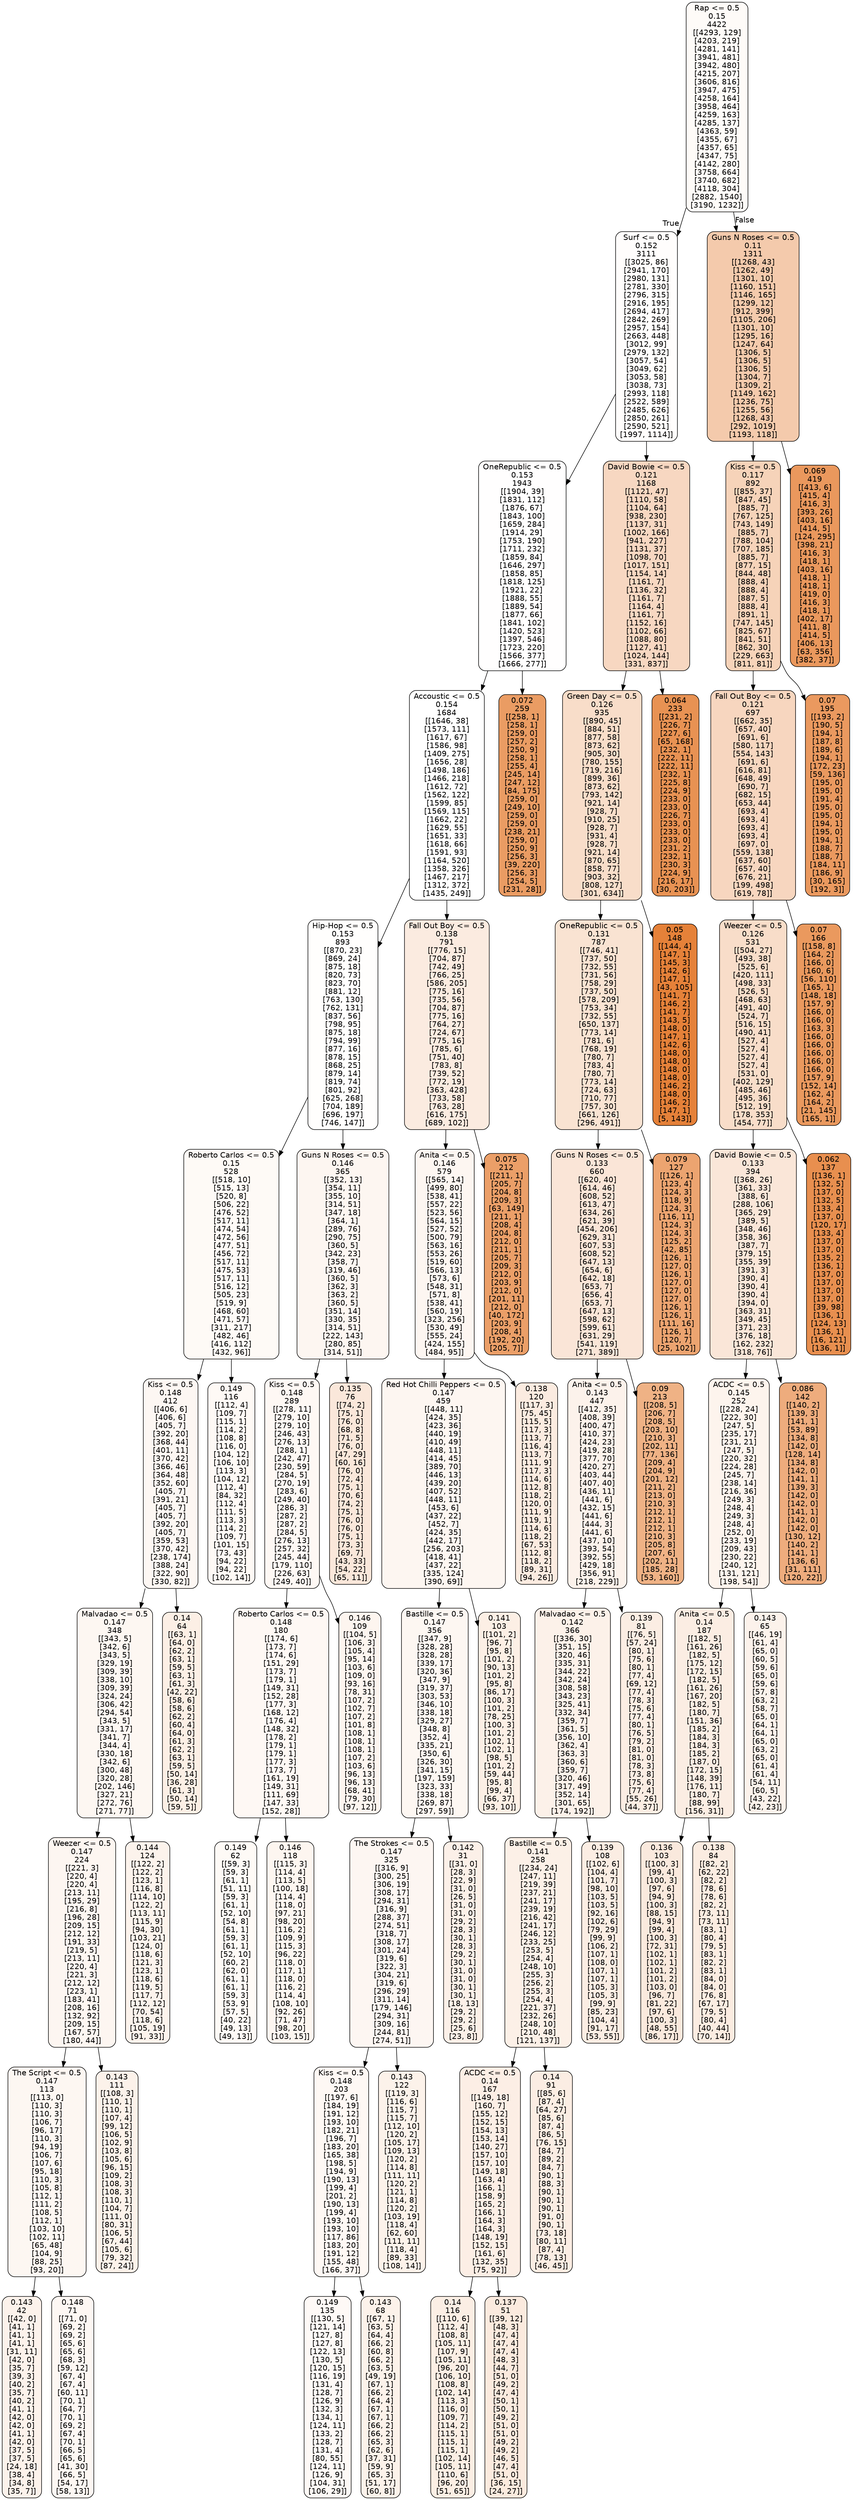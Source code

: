 digraph Tree {
node [shape=box, style="filled, rounded", color="black", fontname="helvetica"] ;
edge [fontname="helvetica"] ;
0 [label="Rap <= 0.5\n0.15\n4422\n[[4293, 129]\n[4203, 219]\n[4281, 141]\n[3941, 481]\n[3942, 480]\n[4215, 207]\n[3606, 816]\n[3947, 475]\n[4258, 164]\n[3958, 464]\n[4259, 163]\n[4285, 137]\n[4363, 59]\n[4355, 67]\n[4357, 65]\n[4347, 75]\n[4142, 280]\n[3758, 664]\n[3740, 682]\n[4118, 304]\n[2882, 1540]\n[3190, 1232]]", fillcolor="#fefbf8"] ;
1 [label="Surf <= 0.5\n0.152\n3111\n[[3025, 86]\n[2941, 170]\n[2980, 131]\n[2781, 330]\n[2796, 315]\n[2916, 195]\n[2694, 417]\n[2842, 269]\n[2957, 154]\n[2663, 448]\n[3012, 99]\n[2979, 132]\n[3057, 54]\n[3049, 62]\n[3053, 58]\n[3038, 73]\n[2993, 118]\n[2522, 589]\n[2485, 626]\n[2850, 261]\n[2590, 521]\n[1997, 1114]]", fillcolor="#fffdfc"] ;
0 -> 1 [labeldistance=2.5, labelangle=45, headlabel="True"] ;
2 [label="OneRepublic <= 0.5\n0.153\n1943\n[[1904, 39]\n[1831, 112]\n[1876, 67]\n[1843, 100]\n[1659, 284]\n[1914, 29]\n[1753, 190]\n[1711, 232]\n[1859, 84]\n[1646, 297]\n[1858, 85]\n[1818, 125]\n[1921, 22]\n[1888, 55]\n[1889, 54]\n[1877, 66]\n[1841, 102]\n[1420, 523]\n[1397, 546]\n[1723, 220]\n[1566, 377]\n[1666, 277]]", fillcolor="#fffefe"] ;
1 -> 2 ;
3 [label="Accoustic <= 0.5\n0.154\n1684\n[[1646, 38]\n[1573, 111]\n[1617, 67]\n[1586, 98]\n[1409, 275]\n[1656, 28]\n[1498, 186]\n[1466, 218]\n[1612, 72]\n[1562, 122]\n[1599, 85]\n[1569, 115]\n[1662, 22]\n[1629, 55]\n[1651, 33]\n[1618, 66]\n[1591, 93]\n[1164, 520]\n[1358, 326]\n[1467, 217]\n[1312, 372]\n[1435, 249]]", fillcolor="#ffffff"] ;
2 -> 3 ;
4 [label="Hip-Hop <= 0.5\n0.153\n893\n[[870, 23]\n[869, 24]\n[875, 18]\n[820, 73]\n[823, 70]\n[881, 12]\n[763, 130]\n[762, 131]\n[837, 56]\n[798, 95]\n[875, 18]\n[794, 99]\n[877, 16]\n[878, 15]\n[868, 25]\n[879, 14]\n[819, 74]\n[801, 92]\n[625, 268]\n[704, 189]\n[696, 197]\n[746, 147]]", fillcolor="#fffefd"] ;
3 -> 4 ;
5 [label="Roberto Carlos <= 0.5\n0.15\n528\n[[518, 10]\n[515, 13]\n[520, 8]\n[506, 22]\n[476, 52]\n[517, 11]\n[474, 54]\n[472, 56]\n[477, 51]\n[456, 72]\n[517, 11]\n[475, 53]\n[517, 11]\n[516, 12]\n[505, 23]\n[519, 9]\n[468, 60]\n[471, 57]\n[311, 217]\n[482, 46]\n[416, 112]\n[432, 96]]", fillcolor="#fefaf6"] ;
4 -> 5 ;
6 [label="Kiss <= 0.5\n0.148\n412\n[[406, 6]\n[406, 6]\n[405, 7]\n[392, 20]\n[368, 44]\n[401, 11]\n[370, 42]\n[366, 46]\n[364, 48]\n[352, 60]\n[405, 7]\n[391, 21]\n[405, 7]\n[405, 7]\n[392, 20]\n[405, 7]\n[359, 53]\n[370, 42]\n[238, 174]\n[388, 24]\n[322, 90]\n[330, 82]]", fillcolor="#fdf7f3"] ;
5 -> 6 ;
7 [label="Malvadao <= 0.5\n0.147\n348\n[[343, 5]\n[342, 6]\n[343, 5]\n[329, 19]\n[309, 39]\n[338, 10]\n[309, 39]\n[324, 24]\n[306, 42]\n[294, 54]\n[343, 5]\n[331, 17]\n[341, 7]\n[344, 4]\n[330, 18]\n[342, 6]\n[300, 48]\n[320, 28]\n[202, 146]\n[327, 21]\n[272, 76]\n[271, 77]]", fillcolor="#fdf7f2"] ;
6 -> 7 ;
8 [label="Weezer <= 0.5\n0.147\n224\n[[221, 3]\n[220, 4]\n[220, 4]\n[213, 11]\n[195, 29]\n[216, 8]\n[196, 28]\n[209, 15]\n[212, 12]\n[191, 33]\n[219, 5]\n[213, 11]\n[220, 4]\n[221, 3]\n[212, 12]\n[223, 1]\n[183, 41]\n[208, 16]\n[132, 92]\n[209, 15]\n[167, 57]\n[180, 44]]", fillcolor="#fdf6f1"] ;
7 -> 8 ;
9 [label="The Script <= 0.5\n0.147\n113\n[[113, 0]\n[110, 3]\n[110, 3]\n[106, 7]\n[96, 17]\n[110, 3]\n[94, 19]\n[106, 7]\n[107, 6]\n[95, 18]\n[110, 3]\n[105, 8]\n[112, 1]\n[111, 2]\n[108, 5]\n[112, 1]\n[103, 10]\n[102, 11]\n[65, 48]\n[104, 9]\n[88, 25]\n[93, 20]]", fillcolor="#fdf7f2"] ;
8 -> 9 ;
10 [label="0.143\n42\n[[42, 0]\n[41, 1]\n[41, 1]\n[41, 1]\n[31, 11]\n[42, 0]\n[35, 7]\n[39, 3]\n[40, 2]\n[35, 7]\n[40, 2]\n[41, 1]\n[42, 0]\n[42, 0]\n[41, 1]\n[42, 0]\n[37, 5]\n[37, 5]\n[24, 18]\n[38, 4]\n[34, 8]\n[35, 7]]", fillcolor="#fcf2eb"] ;
9 -> 10 ;
11 [label="0.148\n71\n[[71, 0]\n[69, 2]\n[69, 2]\n[65, 6]\n[65, 6]\n[68, 3]\n[59, 12]\n[67, 4]\n[67, 4]\n[60, 11]\n[70, 1]\n[64, 7]\n[70, 1]\n[69, 2]\n[67, 4]\n[70, 1]\n[66, 5]\n[65, 6]\n[41, 30]\n[66, 5]\n[54, 17]\n[58, 13]]", fillcolor="#fdf7f3"] ;
9 -> 11 ;
12 [label="0.143\n111\n[[108, 3]\n[110, 1]\n[110, 1]\n[107, 4]\n[99, 12]\n[106, 5]\n[102, 9]\n[103, 8]\n[105, 6]\n[96, 15]\n[109, 2]\n[108, 3]\n[108, 3]\n[110, 1]\n[104, 7]\n[111, 0]\n[80, 31]\n[106, 5]\n[67, 44]\n[105, 6]\n[79, 32]\n[87, 24]]", fillcolor="#fcf2ea"] ;
8 -> 12 ;
13 [label="0.144\n124\n[[122, 2]\n[122, 2]\n[123, 1]\n[116, 8]\n[114, 10]\n[122, 2]\n[113, 11]\n[115, 9]\n[94, 30]\n[103, 21]\n[124, 0]\n[118, 6]\n[121, 3]\n[123, 1]\n[118, 6]\n[119, 5]\n[117, 7]\n[112, 12]\n[70, 54]\n[118, 6]\n[105, 19]\n[91, 33]]", fillcolor="#fcf3ec"] ;
7 -> 13 ;
14 [label="0.14\n64\n[[63, 1]\n[64, 0]\n[62, 2]\n[63, 1]\n[59, 5]\n[63, 1]\n[61, 3]\n[42, 22]\n[58, 6]\n[58, 6]\n[62, 2]\n[60, 4]\n[64, 0]\n[61, 3]\n[62, 2]\n[63, 1]\n[59, 5]\n[50, 14]\n[36, 28]\n[61, 3]\n[50, 14]\n[59, 5]]", fillcolor="#fcefe5"] ;
6 -> 14 ;
15 [label="0.149\n116\n[[112, 4]\n[109, 7]\n[115, 1]\n[114, 2]\n[108, 8]\n[116, 0]\n[104, 12]\n[106, 10]\n[113, 3]\n[104, 12]\n[112, 4]\n[84, 32]\n[112, 4]\n[111, 5]\n[113, 3]\n[114, 2]\n[109, 7]\n[101, 15]\n[73, 43]\n[94, 22]\n[94, 22]\n[102, 14]]", fillcolor="#fef9f5"] ;
5 -> 15 ;
16 [label="Guns N Roses <= 0.5\n0.146\n365\n[[352, 13]\n[354, 11]\n[355, 10]\n[314, 51]\n[347, 18]\n[364, 1]\n[289, 76]\n[290, 75]\n[360, 5]\n[342, 23]\n[358, 7]\n[319, 46]\n[360, 5]\n[362, 3]\n[363, 2]\n[360, 5]\n[351, 14]\n[330, 35]\n[314, 51]\n[222, 143]\n[280, 85]\n[314, 51]]", fillcolor="#fdf6f1"] ;
4 -> 16 ;
17 [label="Kiss <= 0.5\n0.148\n289\n[[278, 11]\n[279, 10]\n[279, 10]\n[246, 43]\n[276, 13]\n[288, 1]\n[242, 47]\n[230, 59]\n[284, 5]\n[270, 19]\n[283, 6]\n[249, 40]\n[286, 3]\n[287, 2]\n[287, 2]\n[284, 5]\n[276, 13]\n[257, 32]\n[245, 44]\n[179, 110]\n[226, 63]\n[249, 40]]", fillcolor="#fef8f4"] ;
16 -> 17 ;
18 [label="Roberto Carlos <= 0.5\n0.148\n180\n[[174, 6]\n[173, 7]\n[174, 6]\n[151, 29]\n[173, 7]\n[179, 1]\n[149, 31]\n[152, 28]\n[177, 3]\n[168, 12]\n[176, 4]\n[148, 32]\n[178, 2]\n[179, 1]\n[179, 1]\n[177, 3]\n[173, 7]\n[161, 19]\n[149, 31]\n[111, 69]\n[147, 33]\n[152, 28]]", fillcolor="#fef8f4"] ;
17 -> 18 ;
19 [label="0.149\n62\n[[59, 3]\n[59, 3]\n[61, 1]\n[51, 11]\n[59, 3]\n[61, 1]\n[52, 10]\n[54, 8]\n[61, 1]\n[59, 3]\n[61, 1]\n[52, 10]\n[60, 2]\n[62, 0]\n[61, 1]\n[61, 1]\n[59, 3]\n[53, 9]\n[57, 5]\n[40, 22]\n[49, 13]\n[49, 13]]", fillcolor="#fefaf6"] ;
18 -> 19 ;
20 [label="0.146\n118\n[[115, 3]\n[114, 4]\n[113, 5]\n[100, 18]\n[114, 4]\n[118, 0]\n[97, 21]\n[98, 20]\n[116, 2]\n[109, 9]\n[115, 3]\n[96, 22]\n[118, 0]\n[117, 1]\n[118, 0]\n[116, 2]\n[114, 4]\n[108, 10]\n[92, 26]\n[71, 47]\n[98, 20]\n[103, 15]]", fillcolor="#fdf6f0"] ;
18 -> 20 ;
21 [label="0.146\n109\n[[104, 5]\n[106, 3]\n[105, 4]\n[95, 14]\n[103, 6]\n[109, 0]\n[93, 16]\n[78, 31]\n[107, 2]\n[102, 7]\n[107, 2]\n[101, 8]\n[108, 1]\n[108, 1]\n[108, 1]\n[107, 2]\n[103, 6]\n[96, 13]\n[96, 13]\n[68, 41]\n[79, 30]\n[97, 12]]", fillcolor="#fdf5ef"] ;
17 -> 21 ;
22 [label="0.135\n76\n[[74, 2]\n[75, 1]\n[76, 0]\n[68, 8]\n[71, 5]\n[76, 0]\n[47, 29]\n[60, 16]\n[76, 0]\n[72, 4]\n[75, 1]\n[70, 6]\n[74, 2]\n[75, 1]\n[76, 0]\n[76, 0]\n[75, 1]\n[73, 3]\n[69, 7]\n[43, 33]\n[54, 22]\n[65, 11]]", fillcolor="#fae7da"] ;
16 -> 22 ;
23 [label="Fall Out Boy <= 0.5\n0.138\n791\n[[776, 15]\n[704, 87]\n[742, 49]\n[766, 25]\n[586, 205]\n[775, 16]\n[735, 56]\n[704, 87]\n[775, 16]\n[764, 27]\n[724, 67]\n[775, 16]\n[785, 6]\n[751, 40]\n[783, 8]\n[739, 52]\n[772, 19]\n[363, 428]\n[733, 58]\n[763, 28]\n[616, 175]\n[689, 102]]", fillcolor="#fbebe0"] ;
3 -> 23 ;
24 [label="Anita <= 0.5\n0.146\n579\n[[565, 14]\n[499, 80]\n[538, 41]\n[557, 22]\n[523, 56]\n[564, 15]\n[527, 52]\n[500, 79]\n[563, 16]\n[553, 26]\n[519, 60]\n[566, 13]\n[573, 6]\n[548, 31]\n[571, 8]\n[538, 41]\n[560, 19]\n[323, 256]\n[530, 49]\n[555, 24]\n[424, 155]\n[484, 95]]", fillcolor="#fdf6f1"] ;
23 -> 24 ;
25 [label="Red Hot Chilli Peppers <= 0.5\n0.147\n459\n[[448, 11]\n[424, 35]\n[423, 36]\n[440, 19]\n[410, 49]\n[448, 11]\n[414, 45]\n[389, 70]\n[446, 13]\n[439, 20]\n[407, 52]\n[448, 11]\n[453, 6]\n[437, 22]\n[452, 7]\n[424, 35]\n[442, 17]\n[256, 203]\n[418, 41]\n[437, 22]\n[335, 124]\n[390, 69]]", fillcolor="#fdf6f1"] ;
24 -> 25 ;
26 [label="Bastille <= 0.5\n0.147\n356\n[[347, 9]\n[328, 28]\n[328, 28]\n[339, 17]\n[320, 36]\n[347, 9]\n[319, 37]\n[303, 53]\n[346, 10]\n[338, 18]\n[329, 27]\n[348, 8]\n[352, 4]\n[335, 21]\n[350, 6]\n[326, 30]\n[341, 15]\n[197, 159]\n[323, 33]\n[338, 18]\n[269, 87]\n[297, 59]]", fillcolor="#fdf7f2"] ;
25 -> 26 ;
27 [label="The Strokes <= 0.5\n0.147\n325\n[[316, 9]\n[300, 25]\n[306, 19]\n[308, 17]\n[294, 31]\n[316, 9]\n[288, 37]\n[274, 51]\n[318, 7]\n[308, 17]\n[301, 24]\n[319, 6]\n[322, 3]\n[304, 21]\n[319, 6]\n[296, 29]\n[311, 14]\n[179, 146]\n[294, 31]\n[309, 16]\n[244, 81]\n[274, 51]]", fillcolor="#fdf6f2"] ;
26 -> 27 ;
28 [label="Kiss <= 0.5\n0.148\n203\n[[197, 6]\n[184, 19]\n[191, 12]\n[193, 10]\n[182, 21]\n[196, 7]\n[183, 20]\n[165, 38]\n[198, 5]\n[194, 9]\n[190, 13]\n[199, 4]\n[201, 2]\n[190, 13]\n[199, 4]\n[193, 10]\n[193, 10]\n[117, 86]\n[183, 20]\n[191, 12]\n[155, 48]\n[166, 37]]", fillcolor="#fef8f4"] ;
27 -> 28 ;
29 [label="0.149\n135\n[[130, 5]\n[121, 14]\n[127, 8]\n[127, 8]\n[122, 13]\n[130, 5]\n[120, 15]\n[116, 19]\n[131, 4]\n[128, 7]\n[126, 9]\n[132, 3]\n[134, 1]\n[124, 11]\n[133, 2]\n[128, 7]\n[131, 4]\n[80, 55]\n[124, 11]\n[126, 9]\n[104, 31]\n[106, 29]]", fillcolor="#fef9f6"] ;
28 -> 29 ;
30 [label="0.143\n68\n[[67, 1]\n[63, 5]\n[64, 4]\n[66, 2]\n[60, 8]\n[66, 2]\n[63, 5]\n[49, 19]\n[67, 1]\n[66, 2]\n[64, 4]\n[67, 1]\n[67, 1]\n[66, 2]\n[66, 2]\n[65, 3]\n[62, 6]\n[37, 31]\n[59, 9]\n[65, 3]\n[51, 17]\n[60, 8]]", fillcolor="#fcf2ea"] ;
28 -> 30 ;
31 [label="0.143\n122\n[[119, 3]\n[116, 6]\n[115, 7]\n[115, 7]\n[112, 10]\n[120, 2]\n[105, 17]\n[109, 13]\n[120, 2]\n[114, 8]\n[111, 11]\n[120, 2]\n[121, 1]\n[114, 8]\n[120, 2]\n[103, 19]\n[118, 4]\n[62, 60]\n[111, 11]\n[118, 4]\n[89, 33]\n[108, 14]]", fillcolor="#fcf2ea"] ;
27 -> 31 ;
32 [label="0.142\n31\n[[31, 0]\n[28, 3]\n[22, 9]\n[31, 0]\n[26, 5]\n[31, 0]\n[31, 0]\n[29, 2]\n[28, 3]\n[30, 1]\n[28, 3]\n[29, 2]\n[30, 1]\n[31, 0]\n[31, 0]\n[30, 1]\n[30, 1]\n[18, 13]\n[29, 2]\n[29, 2]\n[25, 6]\n[23, 8]]", fillcolor="#fcf0e8"] ;
26 -> 32 ;
33 [label="0.141\n103\n[[101, 2]\n[96, 7]\n[95, 8]\n[101, 2]\n[90, 13]\n[101, 2]\n[95, 8]\n[86, 17]\n[100, 3]\n[101, 2]\n[78, 25]\n[100, 3]\n[101, 2]\n[102, 1]\n[102, 1]\n[98, 5]\n[101, 2]\n[59, 44]\n[95, 8]\n[99, 4]\n[66, 37]\n[93, 10]]", fillcolor="#fcefe5"] ;
25 -> 33 ;
34 [label="0.138\n120\n[[117, 3]\n[75, 45]\n[115, 5]\n[117, 3]\n[113, 7]\n[116, 4]\n[113, 7]\n[111, 9]\n[117, 3]\n[114, 6]\n[112, 8]\n[118, 2]\n[120, 0]\n[111, 9]\n[119, 1]\n[114, 6]\n[118, 2]\n[67, 53]\n[112, 8]\n[118, 2]\n[89, 31]\n[94, 26]]", fillcolor="#fbebe0"] ;
24 -> 34 ;
35 [label="0.075\n212\n[[211, 1]\n[205, 7]\n[204, 8]\n[209, 3]\n[63, 149]\n[211, 1]\n[208, 4]\n[204, 8]\n[212, 0]\n[211, 1]\n[205, 7]\n[209, 3]\n[212, 0]\n[203, 9]\n[212, 0]\n[201, 11]\n[212, 0]\n[40, 172]\n[203, 9]\n[208, 4]\n[192, 20]\n[205, 7]]", fillcolor="#eb9f68"] ;
23 -> 35 ;
36 [label="0.072\n259\n[[258, 1]\n[258, 1]\n[259, 0]\n[257, 2]\n[250, 9]\n[258, 1]\n[255, 4]\n[245, 14]\n[247, 12]\n[84, 175]\n[259, 0]\n[249, 10]\n[259, 0]\n[259, 0]\n[238, 21]\n[259, 0]\n[250, 9]\n[256, 3]\n[39, 220]\n[256, 3]\n[254, 5]\n[231, 28]]", fillcolor="#ea9c63"] ;
2 -> 36 ;
37 [label="David Bowie <= 0.5\n0.121\n1168\n[[1121, 47]\n[1110, 58]\n[1104, 64]\n[938, 230]\n[1137, 31]\n[1002, 166]\n[941, 227]\n[1131, 37]\n[1098, 70]\n[1017, 151]\n[1154, 14]\n[1161, 7]\n[1136, 32]\n[1161, 7]\n[1164, 4]\n[1161, 7]\n[1152, 16]\n[1102, 66]\n[1088, 80]\n[1127, 41]\n[1024, 144]\n[331, 837]]", fillcolor="#f7d7c1"] ;
1 -> 37 ;
38 [label="Green Day <= 0.5\n0.126\n935\n[[890, 45]\n[884, 51]\n[877, 58]\n[873, 62]\n[905, 30]\n[780, 155]\n[719, 216]\n[899, 36]\n[873, 62]\n[793, 142]\n[921, 14]\n[928, 7]\n[910, 25]\n[928, 7]\n[931, 4]\n[928, 7]\n[921, 14]\n[870, 65]\n[858, 77]\n[903, 32]\n[808, 127]\n[301, 634]]", fillcolor="#f8ddc9"] ;
37 -> 38 ;
39 [label="OneRepublic <= 0.5\n0.131\n787\n[[746, 41]\n[737, 50]\n[732, 55]\n[731, 56]\n[758, 29]\n[737, 50]\n[578, 209]\n[753, 34]\n[732, 55]\n[650, 137]\n[773, 14]\n[781, 6]\n[768, 19]\n[780, 7]\n[783, 4]\n[780, 7]\n[773, 14]\n[724, 63]\n[710, 77]\n[757, 30]\n[661, 126]\n[296, 491]]", fillcolor="#f9e3d2"] ;
38 -> 39 ;
40 [label="Guns N Roses <= 0.5\n0.133\n660\n[[620, 40]\n[614, 46]\n[608, 52]\n[613, 47]\n[634, 26]\n[621, 39]\n[454, 206]\n[629, 31]\n[607, 53]\n[608, 52]\n[647, 13]\n[654, 6]\n[642, 18]\n[653, 7]\n[656, 4]\n[653, 7]\n[647, 13]\n[598, 62]\n[599, 61]\n[631, 29]\n[541, 119]\n[271, 389]]", fillcolor="#fae5d7"] ;
39 -> 40 ;
41 [label="Anita <= 0.5\n0.143\n447\n[[412, 35]\n[408, 39]\n[400, 47]\n[410, 37]\n[424, 23]\n[419, 28]\n[377, 70]\n[420, 27]\n[403, 44]\n[407, 40]\n[436, 11]\n[441, 6]\n[432, 15]\n[441, 6]\n[444, 3]\n[441, 6]\n[437, 10]\n[393, 54]\n[392, 55]\n[429, 18]\n[356, 91]\n[218, 229]]", fillcolor="#fcf2eb"] ;
40 -> 41 ;
42 [label="Malvadao <= 0.5\n0.142\n366\n[[336, 30]\n[351, 15]\n[320, 46]\n[335, 31]\n[344, 22]\n[342, 24]\n[308, 58]\n[343, 23]\n[325, 41]\n[332, 34]\n[359, 7]\n[361, 5]\n[356, 10]\n[362, 4]\n[363, 3]\n[360, 6]\n[359, 7]\n[320, 46]\n[317, 49]\n[352, 14]\n[301, 65]\n[174, 192]]", fillcolor="#fcf1e9"] ;
41 -> 42 ;
43 [label="Bastille <= 0.5\n0.141\n258\n[[234, 24]\n[247, 11]\n[219, 39]\n[237, 21]\n[241, 17]\n[239, 19]\n[216, 42]\n[241, 17]\n[246, 12]\n[233, 25]\n[253, 5]\n[254, 4]\n[248, 10]\n[255, 3]\n[256, 2]\n[255, 3]\n[254, 4]\n[221, 37]\n[232, 26]\n[248, 10]\n[210, 48]\n[121, 137]]", fillcolor="#fcf0e7"] ;
42 -> 43 ;
44 [label="ACDC <= 0.5\n0.14\n167\n[[149, 18]\n[160, 7]\n[155, 12]\n[152, 15]\n[154, 13]\n[153, 14]\n[140, 27]\n[157, 10]\n[157, 10]\n[149, 18]\n[163, 4]\n[166, 1]\n[158, 9]\n[165, 2]\n[166, 1]\n[164, 3]\n[164, 3]\n[148, 19]\n[152, 15]\n[161, 6]\n[132, 35]\n[75, 92]]", fillcolor="#fceee5"] ;
43 -> 44 ;
45 [label="0.14\n116\n[[110, 6]\n[112, 4]\n[108, 8]\n[105, 11]\n[107, 9]\n[105, 11]\n[96, 20]\n[106, 10]\n[108, 8]\n[102, 14]\n[113, 3]\n[116, 0]\n[109, 7]\n[114, 2]\n[115, 1]\n[115, 1]\n[115, 1]\n[102, 14]\n[105, 11]\n[110, 6]\n[96, 20]\n[51, 65]]", fillcolor="#fbeee4"] ;
44 -> 45 ;
46 [label="0.137\n51\n[[39, 12]\n[48, 3]\n[47, 4]\n[47, 4]\n[47, 4]\n[48, 3]\n[44, 7]\n[51, 0]\n[49, 2]\n[47, 4]\n[50, 1]\n[50, 1]\n[49, 2]\n[51, 0]\n[51, 0]\n[49, 2]\n[49, 2]\n[46, 5]\n[47, 4]\n[51, 0]\n[36, 15]\n[24, 27]]", fillcolor="#fbeade"] ;
44 -> 46 ;
47 [label="0.14\n91\n[[85, 6]\n[87, 4]\n[64, 27]\n[85, 6]\n[87, 4]\n[86, 5]\n[76, 15]\n[84, 7]\n[89, 2]\n[84, 7]\n[90, 1]\n[88, 3]\n[90, 1]\n[90, 1]\n[90, 1]\n[91, 0]\n[90, 1]\n[73, 18]\n[80, 11]\n[87, 4]\n[78, 13]\n[46, 45]]", fillcolor="#fbede3"] ;
43 -> 47 ;
48 [label="0.139\n108\n[[102, 6]\n[104, 4]\n[101, 7]\n[98, 10]\n[103, 5]\n[103, 5]\n[92, 16]\n[102, 6]\n[79, 29]\n[99, 9]\n[106, 2]\n[107, 1]\n[108, 0]\n[107, 1]\n[107, 1]\n[105, 3]\n[105, 3]\n[99, 9]\n[85, 23]\n[104, 4]\n[91, 17]\n[53, 55]]", fillcolor="#fbede3"] ;
42 -> 48 ;
49 [label="0.139\n81\n[[76, 5]\n[57, 24]\n[80, 1]\n[75, 6]\n[80, 1]\n[77, 4]\n[69, 12]\n[77, 4]\n[78, 3]\n[75, 6]\n[77, 4]\n[80, 1]\n[76, 5]\n[79, 2]\n[81, 0]\n[81, 0]\n[78, 3]\n[73, 8]\n[75, 6]\n[77, 4]\n[55, 26]\n[44, 37]]", fillcolor="#fbede3"] ;
41 -> 49 ;
50 [label="0.09\n213\n[[208, 5]\n[206, 7]\n[208, 5]\n[203, 10]\n[210, 3]\n[202, 11]\n[77, 136]\n[209, 4]\n[204, 9]\n[201, 12]\n[211, 2]\n[213, 0]\n[210, 3]\n[212, 1]\n[212, 1]\n[212, 1]\n[210, 3]\n[205, 8]\n[207, 6]\n[202, 11]\n[185, 28]\n[53, 160]]", fillcolor="#efb285"] ;
40 -> 50 ;
51 [label="0.079\n127\n[[126, 1]\n[123, 4]\n[124, 3]\n[118, 9]\n[124, 3]\n[116, 11]\n[124, 3]\n[124, 3]\n[125, 2]\n[42, 85]\n[126, 1]\n[127, 0]\n[126, 1]\n[127, 0]\n[127, 0]\n[127, 0]\n[126, 1]\n[126, 1]\n[111, 16]\n[126, 1]\n[120, 7]\n[25, 102]]", fillcolor="#eca470"] ;
39 -> 51 ;
52 [label="0.05\n148\n[[144, 4]\n[147, 1]\n[145, 3]\n[142, 6]\n[147, 1]\n[43, 105]\n[141, 7]\n[146, 2]\n[141, 7]\n[143, 5]\n[148, 0]\n[147, 1]\n[142, 6]\n[148, 0]\n[148, 0]\n[148, 0]\n[148, 0]\n[146, 2]\n[148, 0]\n[146, 2]\n[147, 1]\n[5, 143]]", fillcolor="#e58139"] ;
38 -> 52 ;
53 [label="0.064\n233\n[[231, 2]\n[226, 7]\n[227, 6]\n[65, 168]\n[232, 1]\n[222, 11]\n[222, 11]\n[232, 1]\n[225, 8]\n[224, 9]\n[233, 0]\n[233, 0]\n[226, 7]\n[233, 0]\n[233, 0]\n[233, 0]\n[231, 2]\n[232, 1]\n[230, 3]\n[224, 9]\n[216, 17]\n[30, 203]]", fillcolor="#e89253"] ;
37 -> 53 ;
54 [label="Guns N Roses <= 0.5\n0.11\n1311\n[[1268, 43]\n[1262, 49]\n[1301, 10]\n[1160, 151]\n[1146, 165]\n[1299, 12]\n[912, 399]\n[1105, 206]\n[1301, 10]\n[1295, 16]\n[1247, 64]\n[1306, 5]\n[1306, 5]\n[1306, 5]\n[1304, 7]\n[1309, 2]\n[1149, 162]\n[1236, 75]\n[1255, 56]\n[1268, 43]\n[292, 1019]\n[1193, 118]]", fillcolor="#f4caac"] ;
0 -> 54 [labeldistance=2.5, labelangle=-45, headlabel="False"] ;
55 [label="Kiss <= 0.5\n0.117\n892\n[[855, 37]\n[847, 45]\n[885, 7]\n[767, 125]\n[743, 149]\n[885, 7]\n[788, 104]\n[707, 185]\n[885, 7]\n[877, 15]\n[844, 48]\n[888, 4]\n[888, 4]\n[887, 5]\n[888, 4]\n[891, 1]\n[747, 145]\n[825, 67]\n[841, 51]\n[862, 30]\n[229, 663]\n[811, 81]]", fillcolor="#f6d3b9"] ;
54 -> 55 ;
56 [label="Fall Out Boy <= 0.5\n0.121\n697\n[[662, 35]\n[657, 40]\n[691, 6]\n[580, 117]\n[554, 143]\n[691, 6]\n[616, 81]\n[648, 49]\n[690, 7]\n[682, 15]\n[653, 44]\n[693, 4]\n[693, 4]\n[693, 4]\n[693, 4]\n[697, 0]\n[559, 138]\n[637, 60]\n[657, 40]\n[676, 21]\n[199, 498]\n[619, 78]]", fillcolor="#f7d6bf"] ;
55 -> 56 ;
57 [label="Weezer <= 0.5\n0.126\n531\n[[504, 27]\n[493, 38]\n[525, 6]\n[420, 111]\n[498, 33]\n[526, 5]\n[468, 63]\n[491, 40]\n[524, 7]\n[516, 15]\n[490, 41]\n[527, 4]\n[527, 4]\n[527, 4]\n[527, 4]\n[531, 0]\n[402, 129]\n[485, 46]\n[495, 36]\n[512, 19]\n[178, 353]\n[454, 77]]", fillcolor="#f8ddc9"] ;
56 -> 57 ;
58 [label="David Bowie <= 0.5\n0.133\n394\n[[368, 26]\n[361, 33]\n[388, 6]\n[288, 106]\n[365, 29]\n[389, 5]\n[348, 46]\n[358, 36]\n[387, 7]\n[379, 15]\n[355, 39]\n[391, 3]\n[390, 4]\n[390, 4]\n[390, 4]\n[394, 0]\n[363, 31]\n[349, 45]\n[371, 23]\n[376, 18]\n[162, 232]\n[318, 76]]", fillcolor="#fae6d8"] ;
57 -> 58 ;
59 [label="ACDC <= 0.5\n0.145\n252\n[[228, 24]\n[222, 30]\n[247, 5]\n[235, 17]\n[231, 21]\n[247, 5]\n[220, 32]\n[224, 28]\n[245, 7]\n[238, 14]\n[216, 36]\n[249, 3]\n[248, 4]\n[249, 3]\n[248, 4]\n[252, 0]\n[233, 19]\n[209, 43]\n[230, 22]\n[240, 12]\n[131, 121]\n[198, 54]]", fillcolor="#fdf4ed"] ;
58 -> 59 ;
60 [label="Anita <= 0.5\n0.14\n187\n[[182, 5]\n[161, 26]\n[182, 5]\n[175, 12]\n[172, 15]\n[182, 5]\n[161, 26]\n[167, 20]\n[182, 5]\n[180, 7]\n[151, 36]\n[185, 2]\n[184, 3]\n[184, 3]\n[185, 2]\n[187, 0]\n[172, 15]\n[148, 39]\n[176, 11]\n[180, 7]\n[88, 99]\n[156, 31]]", fillcolor="#fbede3"] ;
59 -> 60 ;
61 [label="0.136\n103\n[[100, 3]\n[99, 4]\n[100, 3]\n[97, 6]\n[94, 9]\n[100, 3]\n[88, 15]\n[94, 9]\n[99, 4]\n[100, 3]\n[72, 31]\n[102, 1]\n[102, 1]\n[101, 2]\n[101, 2]\n[103, 0]\n[96, 7]\n[81, 22]\n[97, 6]\n[100, 3]\n[48, 55]\n[86, 17]]", fillcolor="#fae9dd"] ;
60 -> 61 ;
62 [label="0.138\n84\n[[82, 2]\n[62, 22]\n[82, 2]\n[78, 6]\n[78, 6]\n[82, 2]\n[73, 11]\n[73, 11]\n[83, 1]\n[80, 4]\n[79, 5]\n[83, 1]\n[82, 2]\n[83, 1]\n[84, 0]\n[84, 0]\n[76, 8]\n[67, 17]\n[79, 5]\n[80, 4]\n[40, 44]\n[70, 14]]", fillcolor="#fbece1"] ;
60 -> 62 ;
63 [label="0.143\n65\n[[46, 19]\n[61, 4]\n[65, 0]\n[60, 5]\n[59, 6]\n[65, 0]\n[59, 6]\n[57, 8]\n[63, 2]\n[58, 7]\n[65, 0]\n[64, 1]\n[64, 1]\n[65, 0]\n[63, 2]\n[65, 0]\n[61, 4]\n[61, 4]\n[54, 11]\n[60, 5]\n[43, 22]\n[42, 23]]", fillcolor="#fcf2eb"] ;
59 -> 63 ;
64 [label="0.086\n142\n[[140, 2]\n[139, 3]\n[141, 1]\n[53, 89]\n[134, 8]\n[142, 0]\n[128, 14]\n[134, 8]\n[142, 0]\n[141, 1]\n[139, 3]\n[142, 0]\n[142, 0]\n[141, 1]\n[142, 0]\n[142, 0]\n[130, 12]\n[140, 2]\n[141, 1]\n[136, 6]\n[31, 111]\n[120, 22]]", fillcolor="#eeac7d"] ;
58 -> 64 ;
65 [label="0.062\n137\n[[136, 1]\n[132, 5]\n[137, 0]\n[132, 5]\n[133, 4]\n[137, 0]\n[120, 17]\n[133, 4]\n[137, 0]\n[137, 0]\n[135, 2]\n[136, 1]\n[137, 0]\n[137, 0]\n[137, 0]\n[137, 0]\n[39, 98]\n[136, 1]\n[124, 13]\n[136, 1]\n[16, 121]\n[136, 1]]", fillcolor="#e88f4f"] ;
57 -> 65 ;
66 [label="0.07\n166\n[[158, 8]\n[164, 2]\n[166, 0]\n[160, 6]\n[56, 110]\n[165, 1]\n[148, 18]\n[157, 9]\n[166, 0]\n[166, 0]\n[163, 3]\n[166, 0]\n[166, 0]\n[166, 0]\n[166, 0]\n[166, 0]\n[157, 9]\n[152, 14]\n[162, 4]\n[164, 2]\n[21, 145]\n[165, 1]]", fillcolor="#ea995e"] ;
56 -> 66 ;
67 [label="0.07\n195\n[[193, 2]\n[190, 5]\n[194, 1]\n[187, 8]\n[189, 6]\n[194, 1]\n[172, 23]\n[59, 136]\n[195, 0]\n[195, 0]\n[191, 4]\n[195, 0]\n[195, 0]\n[194, 1]\n[195, 0]\n[194, 1]\n[188, 7]\n[188, 7]\n[184, 11]\n[186, 9]\n[30, 165]\n[192, 3]]", fillcolor="#ea995f"] ;
55 -> 67 ;
68 [label="0.069\n419\n[[413, 6]\n[415, 4]\n[416, 3]\n[393, 26]\n[403, 16]\n[414, 5]\n[124, 295]\n[398, 21]\n[416, 3]\n[418, 1]\n[403, 16]\n[418, 1]\n[418, 1]\n[419, 0]\n[416, 3]\n[418, 1]\n[402, 17]\n[411, 8]\n[414, 5]\n[406, 13]\n[63, 356]\n[382, 37]]", fillcolor="#ea985d"] ;
54 -> 68 ;
}